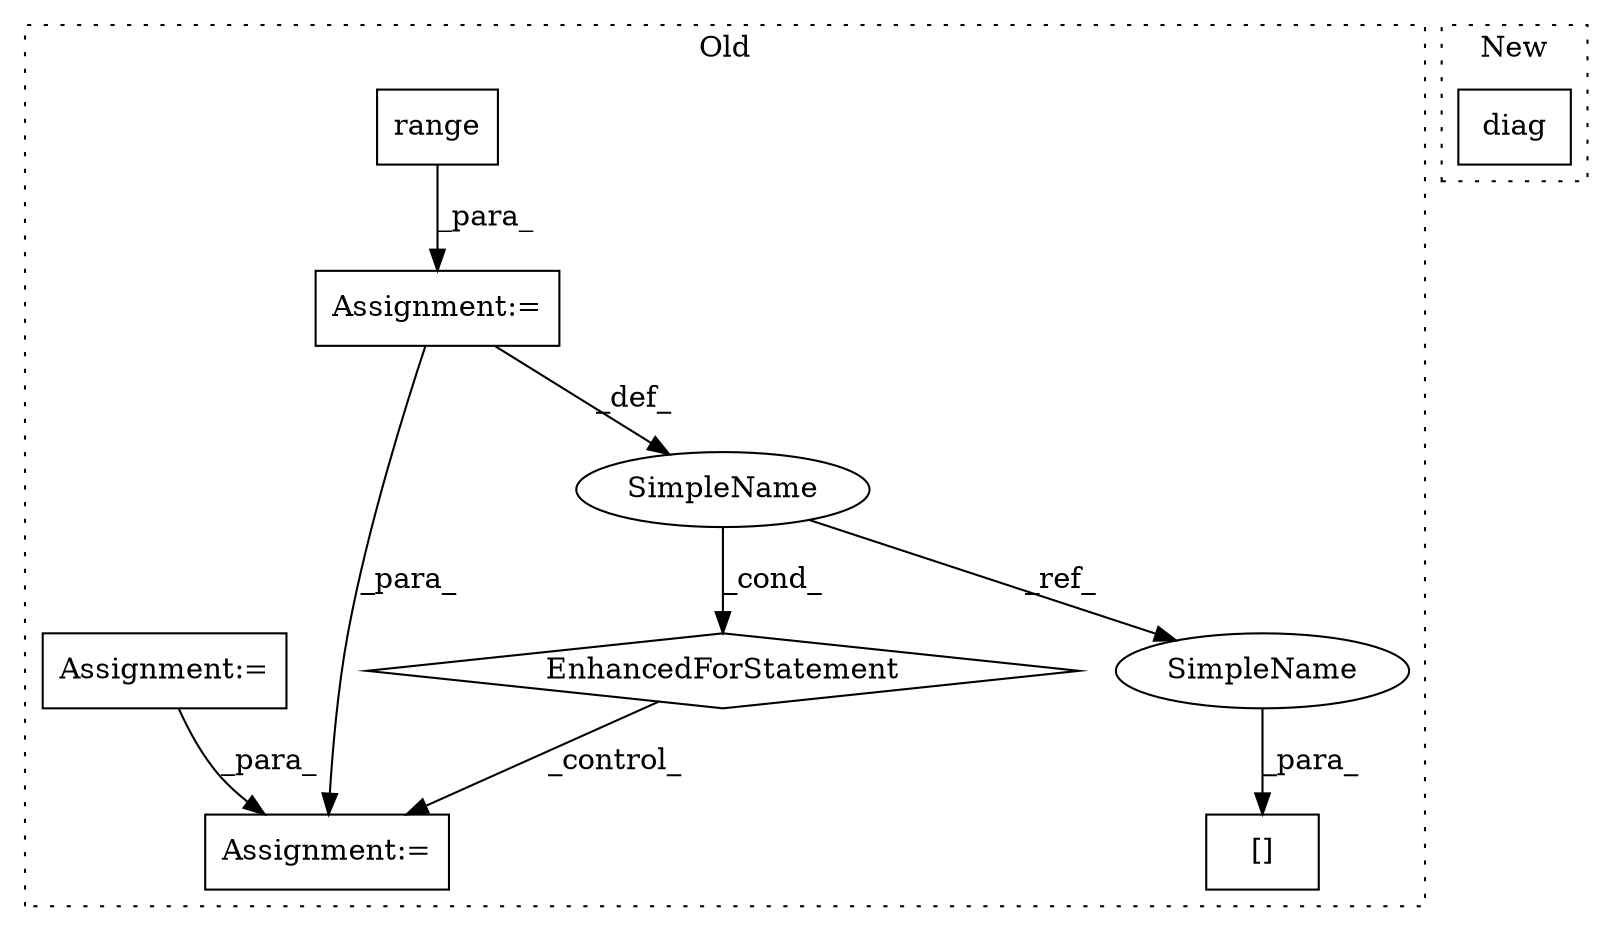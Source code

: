 digraph G {
subgraph cluster0 {
1 [label="EnhancedForStatement" a="70" s="6237,6326" l="53,2" shape="diamond"];
3 [label="Assignment:=" a="7" s="6237,6326" l="53,2" shape="box"];
4 [label="Assignment:=" a="7" s="6433" l="1" shape="box"];
5 [label="range" a="32" s="6304,6325" l="6,1" shape="box"];
6 [label="SimpleName" a="42" s="6294" l="7" shape="ellipse"];
7 [label="[]" a="2" s="6396,6412" l="9,1" shape="box"];
8 [label="Assignment:=" a="7" s="6159" l="1" shape="box"];
9 [label="SimpleName" a="42" s="6405" l="7" shape="ellipse"];
label = "Old";
style="dotted";
}
subgraph cluster1 {
2 [label="diag" a="32" s="2773" l="6" shape="box"];
label = "New";
style="dotted";
}
1 -> 4 [label="_control_"];
3 -> 4 [label="_para_"];
3 -> 6 [label="_def_"];
5 -> 3 [label="_para_"];
6 -> 1 [label="_cond_"];
6 -> 9 [label="_ref_"];
8 -> 4 [label="_para_"];
9 -> 7 [label="_para_"];
}